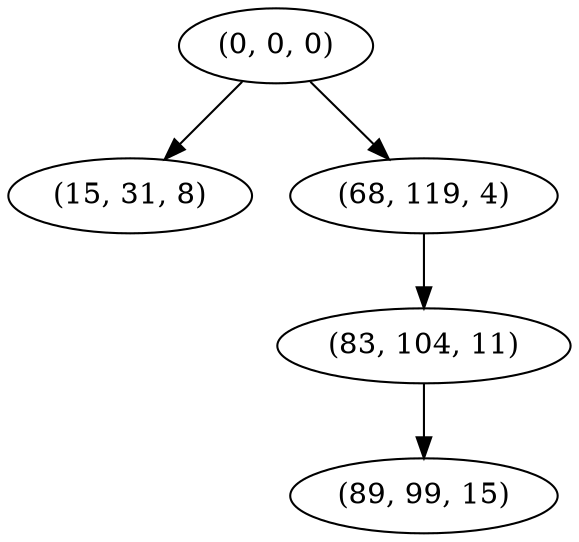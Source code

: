 digraph tree {
    "(0, 0, 0)";
    "(15, 31, 8)";
    "(68, 119, 4)";
    "(83, 104, 11)";
    "(89, 99, 15)";
    "(0, 0, 0)" -> "(15, 31, 8)";
    "(0, 0, 0)" -> "(68, 119, 4)";
    "(68, 119, 4)" -> "(83, 104, 11)";
    "(83, 104, 11)" -> "(89, 99, 15)";
}
